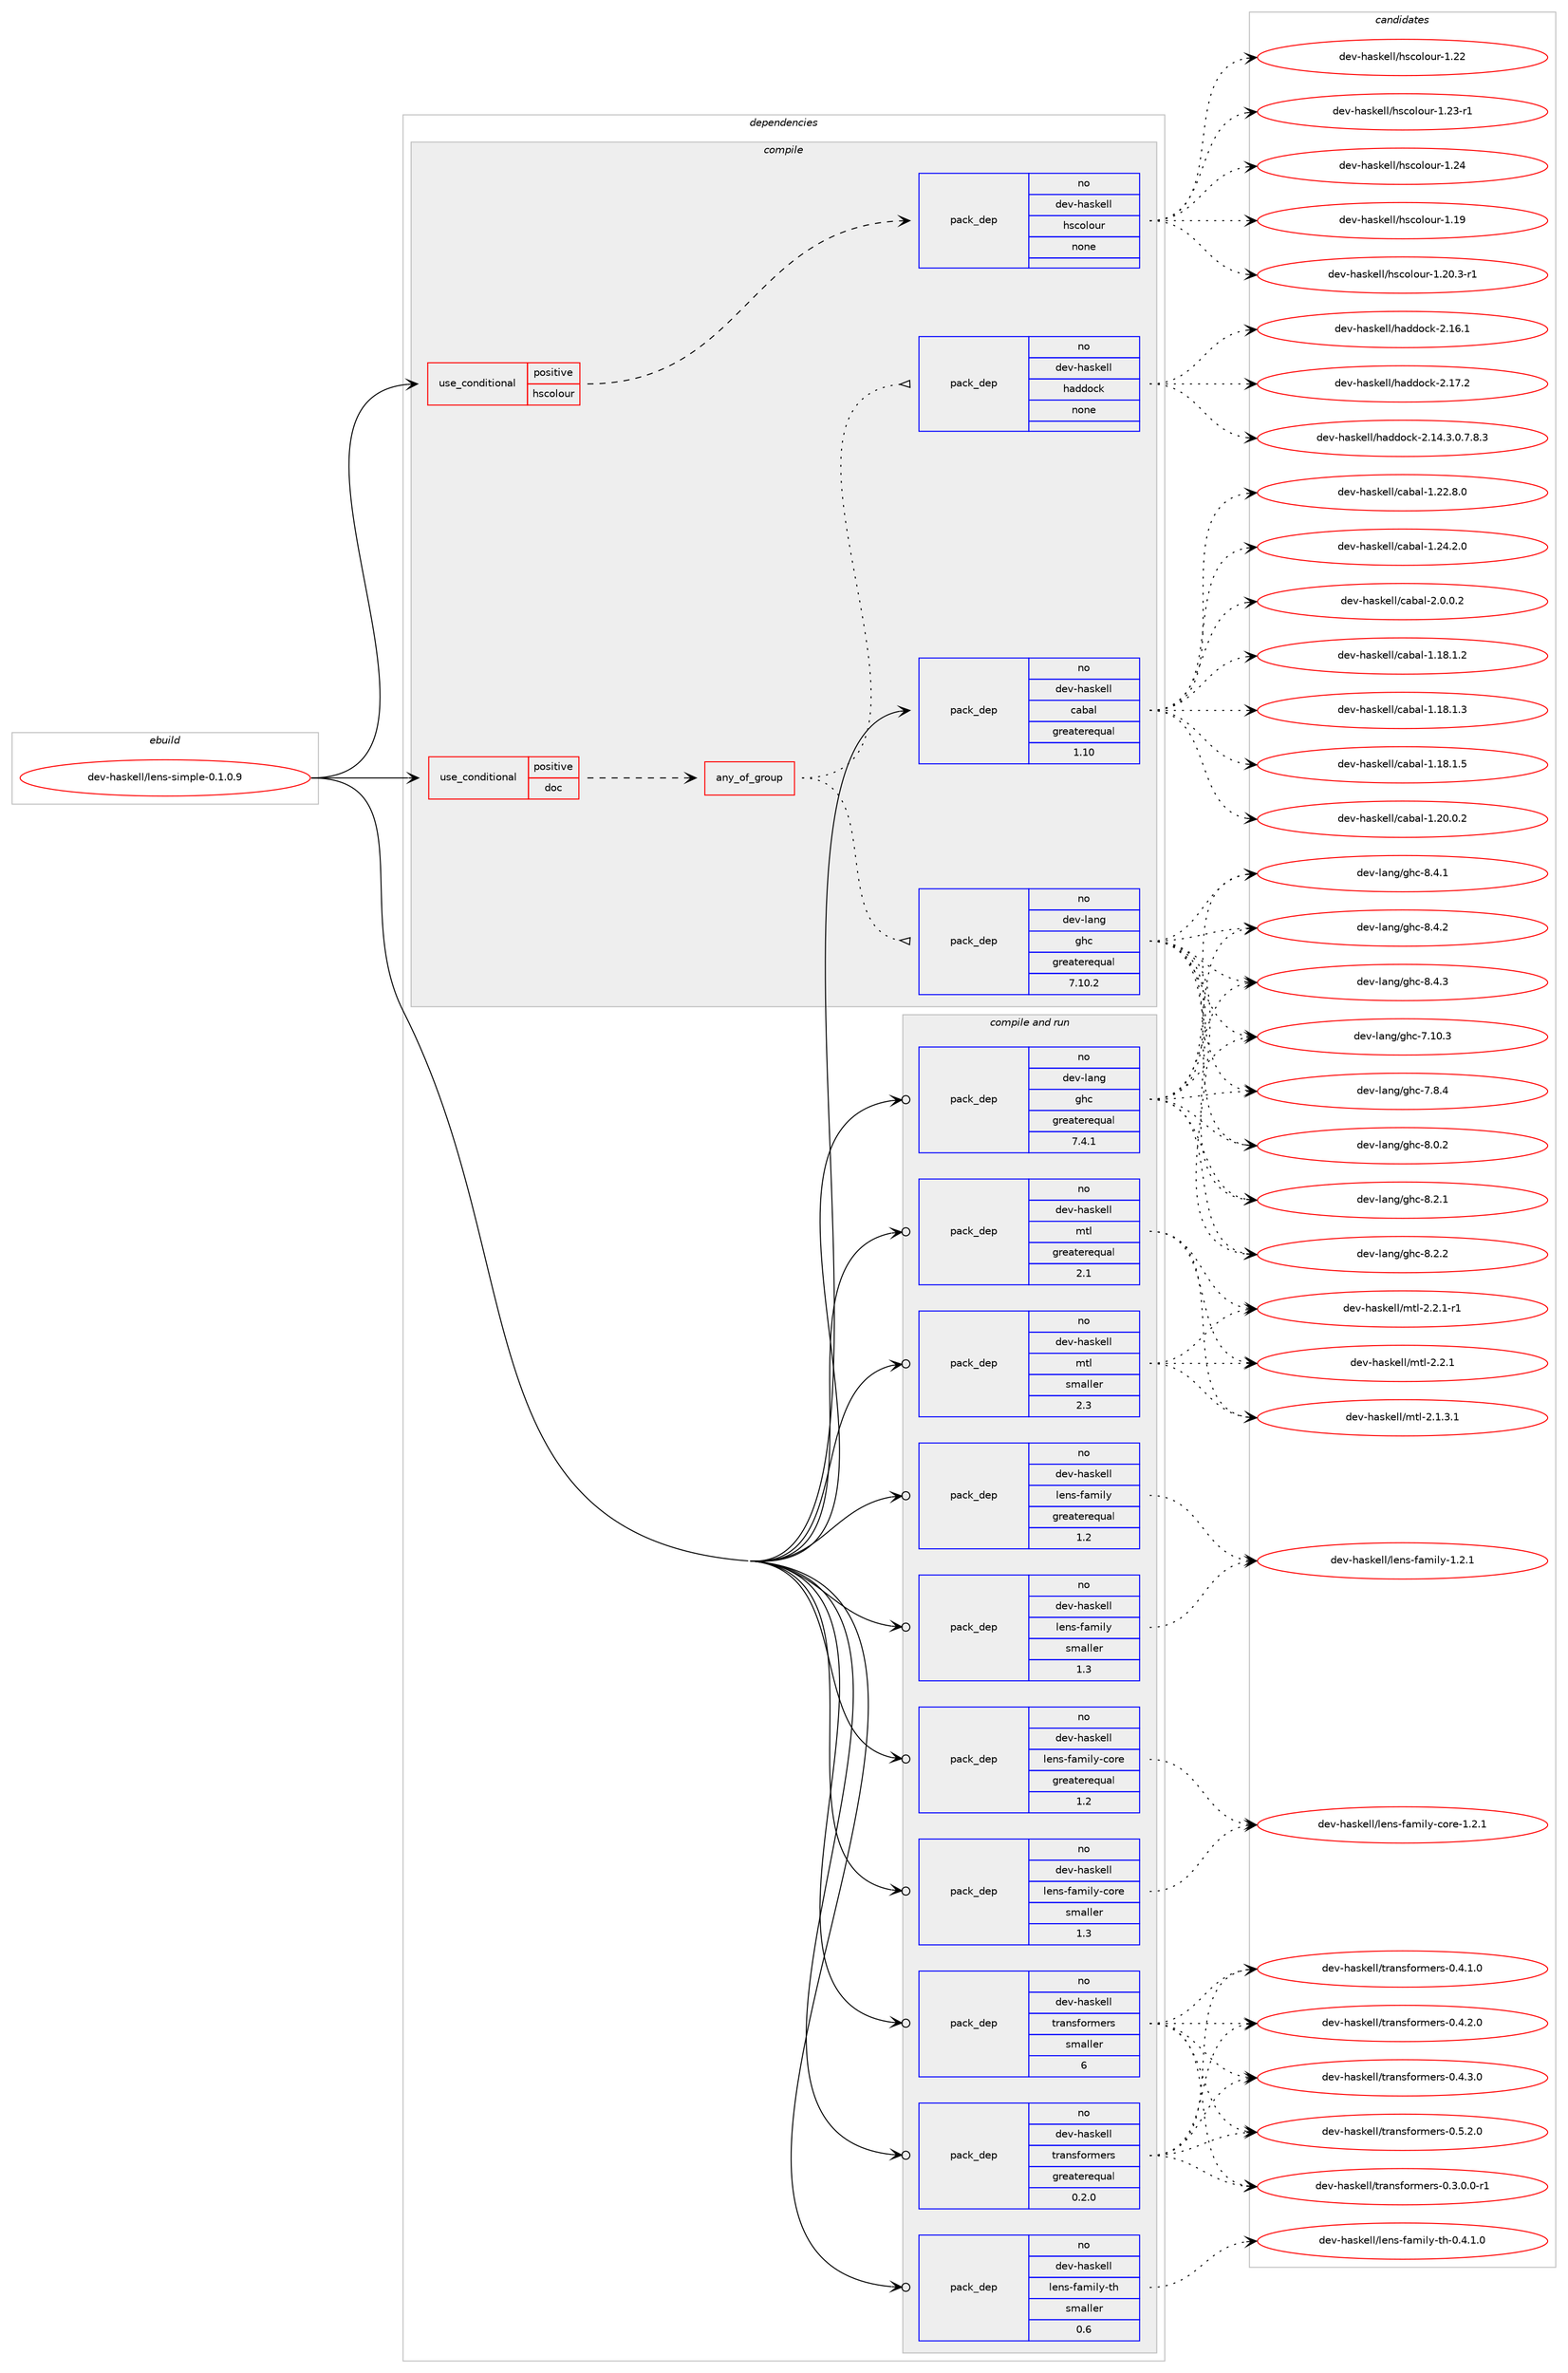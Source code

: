 digraph prolog {

# *************
# Graph options
# *************

newrank=true;
concentrate=true;
compound=true;
graph [rankdir=LR,fontname=Helvetica,fontsize=10,ranksep=1.5];#, ranksep=2.5, nodesep=0.2];
edge  [arrowhead=vee];
node  [fontname=Helvetica,fontsize=10];

# **********
# The ebuild
# **********

subgraph cluster_leftcol {
color=gray;
rank=same;
label=<<i>ebuild</i>>;
id [label="dev-haskell/lens-simple-0.1.0.9", color=red, width=4, href="../dev-haskell/lens-simple-0.1.0.9.svg"];
}

# ****************
# The dependencies
# ****************

subgraph cluster_midcol {
color=gray;
label=<<i>dependencies</i>>;
subgraph cluster_compile {
fillcolor="#eeeeee";
style=filled;
label=<<i>compile</i>>;
subgraph cond360495 {
dependency1338232 [label=<<TABLE BORDER="0" CELLBORDER="1" CELLSPACING="0" CELLPADDING="4"><TR><TD ROWSPAN="3" CELLPADDING="10">use_conditional</TD></TR><TR><TD>positive</TD></TR><TR><TD>doc</TD></TR></TABLE>>, shape=none, color=red];
subgraph any21186 {
dependency1338233 [label=<<TABLE BORDER="0" CELLBORDER="1" CELLSPACING="0" CELLPADDING="4"><TR><TD CELLPADDING="10">any_of_group</TD></TR></TABLE>>, shape=none, color=red];subgraph pack955999 {
dependency1338234 [label=<<TABLE BORDER="0" CELLBORDER="1" CELLSPACING="0" CELLPADDING="4" WIDTH="220"><TR><TD ROWSPAN="6" CELLPADDING="30">pack_dep</TD></TR><TR><TD WIDTH="110">no</TD></TR><TR><TD>dev-haskell</TD></TR><TR><TD>haddock</TD></TR><TR><TD>none</TD></TR><TR><TD></TD></TR></TABLE>>, shape=none, color=blue];
}
dependency1338233:e -> dependency1338234:w [weight=20,style="dotted",arrowhead="oinv"];
subgraph pack956000 {
dependency1338235 [label=<<TABLE BORDER="0" CELLBORDER="1" CELLSPACING="0" CELLPADDING="4" WIDTH="220"><TR><TD ROWSPAN="6" CELLPADDING="30">pack_dep</TD></TR><TR><TD WIDTH="110">no</TD></TR><TR><TD>dev-lang</TD></TR><TR><TD>ghc</TD></TR><TR><TD>greaterequal</TD></TR><TR><TD>7.10.2</TD></TR></TABLE>>, shape=none, color=blue];
}
dependency1338233:e -> dependency1338235:w [weight=20,style="dotted",arrowhead="oinv"];
}
dependency1338232:e -> dependency1338233:w [weight=20,style="dashed",arrowhead="vee"];
}
id:e -> dependency1338232:w [weight=20,style="solid",arrowhead="vee"];
subgraph cond360496 {
dependency1338236 [label=<<TABLE BORDER="0" CELLBORDER="1" CELLSPACING="0" CELLPADDING="4"><TR><TD ROWSPAN="3" CELLPADDING="10">use_conditional</TD></TR><TR><TD>positive</TD></TR><TR><TD>hscolour</TD></TR></TABLE>>, shape=none, color=red];
subgraph pack956001 {
dependency1338237 [label=<<TABLE BORDER="0" CELLBORDER="1" CELLSPACING="0" CELLPADDING="4" WIDTH="220"><TR><TD ROWSPAN="6" CELLPADDING="30">pack_dep</TD></TR><TR><TD WIDTH="110">no</TD></TR><TR><TD>dev-haskell</TD></TR><TR><TD>hscolour</TD></TR><TR><TD>none</TD></TR><TR><TD></TD></TR></TABLE>>, shape=none, color=blue];
}
dependency1338236:e -> dependency1338237:w [weight=20,style="dashed",arrowhead="vee"];
}
id:e -> dependency1338236:w [weight=20,style="solid",arrowhead="vee"];
subgraph pack956002 {
dependency1338238 [label=<<TABLE BORDER="0" CELLBORDER="1" CELLSPACING="0" CELLPADDING="4" WIDTH="220"><TR><TD ROWSPAN="6" CELLPADDING="30">pack_dep</TD></TR><TR><TD WIDTH="110">no</TD></TR><TR><TD>dev-haskell</TD></TR><TR><TD>cabal</TD></TR><TR><TD>greaterequal</TD></TR><TR><TD>1.10</TD></TR></TABLE>>, shape=none, color=blue];
}
id:e -> dependency1338238:w [weight=20,style="solid",arrowhead="vee"];
}
subgraph cluster_compileandrun {
fillcolor="#eeeeee";
style=filled;
label=<<i>compile and run</i>>;
subgraph pack956003 {
dependency1338239 [label=<<TABLE BORDER="0" CELLBORDER="1" CELLSPACING="0" CELLPADDING="4" WIDTH="220"><TR><TD ROWSPAN="6" CELLPADDING="30">pack_dep</TD></TR><TR><TD WIDTH="110">no</TD></TR><TR><TD>dev-haskell</TD></TR><TR><TD>lens-family</TD></TR><TR><TD>greaterequal</TD></TR><TR><TD>1.2</TD></TR></TABLE>>, shape=none, color=blue];
}
id:e -> dependency1338239:w [weight=20,style="solid",arrowhead="odotvee"];
subgraph pack956004 {
dependency1338240 [label=<<TABLE BORDER="0" CELLBORDER="1" CELLSPACING="0" CELLPADDING="4" WIDTH="220"><TR><TD ROWSPAN="6" CELLPADDING="30">pack_dep</TD></TR><TR><TD WIDTH="110">no</TD></TR><TR><TD>dev-haskell</TD></TR><TR><TD>lens-family</TD></TR><TR><TD>smaller</TD></TR><TR><TD>1.3</TD></TR></TABLE>>, shape=none, color=blue];
}
id:e -> dependency1338240:w [weight=20,style="solid",arrowhead="odotvee"];
subgraph pack956005 {
dependency1338241 [label=<<TABLE BORDER="0" CELLBORDER="1" CELLSPACING="0" CELLPADDING="4" WIDTH="220"><TR><TD ROWSPAN="6" CELLPADDING="30">pack_dep</TD></TR><TR><TD WIDTH="110">no</TD></TR><TR><TD>dev-haskell</TD></TR><TR><TD>lens-family-core</TD></TR><TR><TD>greaterequal</TD></TR><TR><TD>1.2</TD></TR></TABLE>>, shape=none, color=blue];
}
id:e -> dependency1338241:w [weight=20,style="solid",arrowhead="odotvee"];
subgraph pack956006 {
dependency1338242 [label=<<TABLE BORDER="0" CELLBORDER="1" CELLSPACING="0" CELLPADDING="4" WIDTH="220"><TR><TD ROWSPAN="6" CELLPADDING="30">pack_dep</TD></TR><TR><TD WIDTH="110">no</TD></TR><TR><TD>dev-haskell</TD></TR><TR><TD>lens-family-core</TD></TR><TR><TD>smaller</TD></TR><TR><TD>1.3</TD></TR></TABLE>>, shape=none, color=blue];
}
id:e -> dependency1338242:w [weight=20,style="solid",arrowhead="odotvee"];
subgraph pack956007 {
dependency1338243 [label=<<TABLE BORDER="0" CELLBORDER="1" CELLSPACING="0" CELLPADDING="4" WIDTH="220"><TR><TD ROWSPAN="6" CELLPADDING="30">pack_dep</TD></TR><TR><TD WIDTH="110">no</TD></TR><TR><TD>dev-haskell</TD></TR><TR><TD>lens-family-th</TD></TR><TR><TD>smaller</TD></TR><TR><TD>0.6</TD></TR></TABLE>>, shape=none, color=blue];
}
id:e -> dependency1338243:w [weight=20,style="solid",arrowhead="odotvee"];
subgraph pack956008 {
dependency1338244 [label=<<TABLE BORDER="0" CELLBORDER="1" CELLSPACING="0" CELLPADDING="4" WIDTH="220"><TR><TD ROWSPAN="6" CELLPADDING="30">pack_dep</TD></TR><TR><TD WIDTH="110">no</TD></TR><TR><TD>dev-haskell</TD></TR><TR><TD>mtl</TD></TR><TR><TD>greaterequal</TD></TR><TR><TD>2.1</TD></TR></TABLE>>, shape=none, color=blue];
}
id:e -> dependency1338244:w [weight=20,style="solid",arrowhead="odotvee"];
subgraph pack956009 {
dependency1338245 [label=<<TABLE BORDER="0" CELLBORDER="1" CELLSPACING="0" CELLPADDING="4" WIDTH="220"><TR><TD ROWSPAN="6" CELLPADDING="30">pack_dep</TD></TR><TR><TD WIDTH="110">no</TD></TR><TR><TD>dev-haskell</TD></TR><TR><TD>mtl</TD></TR><TR><TD>smaller</TD></TR><TR><TD>2.3</TD></TR></TABLE>>, shape=none, color=blue];
}
id:e -> dependency1338245:w [weight=20,style="solid",arrowhead="odotvee"];
subgraph pack956010 {
dependency1338246 [label=<<TABLE BORDER="0" CELLBORDER="1" CELLSPACING="0" CELLPADDING="4" WIDTH="220"><TR><TD ROWSPAN="6" CELLPADDING="30">pack_dep</TD></TR><TR><TD WIDTH="110">no</TD></TR><TR><TD>dev-haskell</TD></TR><TR><TD>transformers</TD></TR><TR><TD>greaterequal</TD></TR><TR><TD>0.2.0</TD></TR></TABLE>>, shape=none, color=blue];
}
id:e -> dependency1338246:w [weight=20,style="solid",arrowhead="odotvee"];
subgraph pack956011 {
dependency1338247 [label=<<TABLE BORDER="0" CELLBORDER="1" CELLSPACING="0" CELLPADDING="4" WIDTH="220"><TR><TD ROWSPAN="6" CELLPADDING="30">pack_dep</TD></TR><TR><TD WIDTH="110">no</TD></TR><TR><TD>dev-haskell</TD></TR><TR><TD>transformers</TD></TR><TR><TD>smaller</TD></TR><TR><TD>6</TD></TR></TABLE>>, shape=none, color=blue];
}
id:e -> dependency1338247:w [weight=20,style="solid",arrowhead="odotvee"];
subgraph pack956012 {
dependency1338248 [label=<<TABLE BORDER="0" CELLBORDER="1" CELLSPACING="0" CELLPADDING="4" WIDTH="220"><TR><TD ROWSPAN="6" CELLPADDING="30">pack_dep</TD></TR><TR><TD WIDTH="110">no</TD></TR><TR><TD>dev-lang</TD></TR><TR><TD>ghc</TD></TR><TR><TD>greaterequal</TD></TR><TR><TD>7.4.1</TD></TR></TABLE>>, shape=none, color=blue];
}
id:e -> dependency1338248:w [weight=20,style="solid",arrowhead="odotvee"];
}
subgraph cluster_run {
fillcolor="#eeeeee";
style=filled;
label=<<i>run</i>>;
}
}

# **************
# The candidates
# **************

subgraph cluster_choices {
rank=same;
color=gray;
label=<<i>candidates</i>>;

subgraph choice955999 {
color=black;
nodesep=1;
choice1001011184510497115107101108108471049710010011199107455046495246514648465546564651 [label="dev-haskell/haddock-2.14.3.0.7.8.3", color=red, width=4,href="../dev-haskell/haddock-2.14.3.0.7.8.3.svg"];
choice100101118451049711510710110810847104971001001119910745504649544649 [label="dev-haskell/haddock-2.16.1", color=red, width=4,href="../dev-haskell/haddock-2.16.1.svg"];
choice100101118451049711510710110810847104971001001119910745504649554650 [label="dev-haskell/haddock-2.17.2", color=red, width=4,href="../dev-haskell/haddock-2.17.2.svg"];
dependency1338234:e -> choice1001011184510497115107101108108471049710010011199107455046495246514648465546564651:w [style=dotted,weight="100"];
dependency1338234:e -> choice100101118451049711510710110810847104971001001119910745504649544649:w [style=dotted,weight="100"];
dependency1338234:e -> choice100101118451049711510710110810847104971001001119910745504649554650:w [style=dotted,weight="100"];
}
subgraph choice956000 {
color=black;
nodesep=1;
choice1001011184510897110103471031049945554649484651 [label="dev-lang/ghc-7.10.3", color=red, width=4,href="../dev-lang/ghc-7.10.3.svg"];
choice10010111845108971101034710310499455546564652 [label="dev-lang/ghc-7.8.4", color=red, width=4,href="../dev-lang/ghc-7.8.4.svg"];
choice10010111845108971101034710310499455646484650 [label="dev-lang/ghc-8.0.2", color=red, width=4,href="../dev-lang/ghc-8.0.2.svg"];
choice10010111845108971101034710310499455646504649 [label="dev-lang/ghc-8.2.1", color=red, width=4,href="../dev-lang/ghc-8.2.1.svg"];
choice10010111845108971101034710310499455646504650 [label="dev-lang/ghc-8.2.2", color=red, width=4,href="../dev-lang/ghc-8.2.2.svg"];
choice10010111845108971101034710310499455646524649 [label="dev-lang/ghc-8.4.1", color=red, width=4,href="../dev-lang/ghc-8.4.1.svg"];
choice10010111845108971101034710310499455646524650 [label="dev-lang/ghc-8.4.2", color=red, width=4,href="../dev-lang/ghc-8.4.2.svg"];
choice10010111845108971101034710310499455646524651 [label="dev-lang/ghc-8.4.3", color=red, width=4,href="../dev-lang/ghc-8.4.3.svg"];
dependency1338235:e -> choice1001011184510897110103471031049945554649484651:w [style=dotted,weight="100"];
dependency1338235:e -> choice10010111845108971101034710310499455546564652:w [style=dotted,weight="100"];
dependency1338235:e -> choice10010111845108971101034710310499455646484650:w [style=dotted,weight="100"];
dependency1338235:e -> choice10010111845108971101034710310499455646504649:w [style=dotted,weight="100"];
dependency1338235:e -> choice10010111845108971101034710310499455646504650:w [style=dotted,weight="100"];
dependency1338235:e -> choice10010111845108971101034710310499455646524649:w [style=dotted,weight="100"];
dependency1338235:e -> choice10010111845108971101034710310499455646524650:w [style=dotted,weight="100"];
dependency1338235:e -> choice10010111845108971101034710310499455646524651:w [style=dotted,weight="100"];
}
subgraph choice956001 {
color=black;
nodesep=1;
choice100101118451049711510710110810847104115991111081111171144549464957 [label="dev-haskell/hscolour-1.19", color=red, width=4,href="../dev-haskell/hscolour-1.19.svg"];
choice10010111845104971151071011081084710411599111108111117114454946504846514511449 [label="dev-haskell/hscolour-1.20.3-r1", color=red, width=4,href="../dev-haskell/hscolour-1.20.3-r1.svg"];
choice100101118451049711510710110810847104115991111081111171144549465050 [label="dev-haskell/hscolour-1.22", color=red, width=4,href="../dev-haskell/hscolour-1.22.svg"];
choice1001011184510497115107101108108471041159911110811111711445494650514511449 [label="dev-haskell/hscolour-1.23-r1", color=red, width=4,href="../dev-haskell/hscolour-1.23-r1.svg"];
choice100101118451049711510710110810847104115991111081111171144549465052 [label="dev-haskell/hscolour-1.24", color=red, width=4,href="../dev-haskell/hscolour-1.24.svg"];
dependency1338237:e -> choice100101118451049711510710110810847104115991111081111171144549464957:w [style=dotted,weight="100"];
dependency1338237:e -> choice10010111845104971151071011081084710411599111108111117114454946504846514511449:w [style=dotted,weight="100"];
dependency1338237:e -> choice100101118451049711510710110810847104115991111081111171144549465050:w [style=dotted,weight="100"];
dependency1338237:e -> choice1001011184510497115107101108108471041159911110811111711445494650514511449:w [style=dotted,weight="100"];
dependency1338237:e -> choice100101118451049711510710110810847104115991111081111171144549465052:w [style=dotted,weight="100"];
}
subgraph choice956002 {
color=black;
nodesep=1;
choice10010111845104971151071011081084799979897108454946495646494650 [label="dev-haskell/cabal-1.18.1.2", color=red, width=4,href="../dev-haskell/cabal-1.18.1.2.svg"];
choice10010111845104971151071011081084799979897108454946495646494651 [label="dev-haskell/cabal-1.18.1.3", color=red, width=4,href="../dev-haskell/cabal-1.18.1.3.svg"];
choice10010111845104971151071011081084799979897108454946495646494653 [label="dev-haskell/cabal-1.18.1.5", color=red, width=4,href="../dev-haskell/cabal-1.18.1.5.svg"];
choice10010111845104971151071011081084799979897108454946504846484650 [label="dev-haskell/cabal-1.20.0.2", color=red, width=4,href="../dev-haskell/cabal-1.20.0.2.svg"];
choice10010111845104971151071011081084799979897108454946505046564648 [label="dev-haskell/cabal-1.22.8.0", color=red, width=4,href="../dev-haskell/cabal-1.22.8.0.svg"];
choice10010111845104971151071011081084799979897108454946505246504648 [label="dev-haskell/cabal-1.24.2.0", color=red, width=4,href="../dev-haskell/cabal-1.24.2.0.svg"];
choice100101118451049711510710110810847999798971084550464846484650 [label="dev-haskell/cabal-2.0.0.2", color=red, width=4,href="../dev-haskell/cabal-2.0.0.2.svg"];
dependency1338238:e -> choice10010111845104971151071011081084799979897108454946495646494650:w [style=dotted,weight="100"];
dependency1338238:e -> choice10010111845104971151071011081084799979897108454946495646494651:w [style=dotted,weight="100"];
dependency1338238:e -> choice10010111845104971151071011081084799979897108454946495646494653:w [style=dotted,weight="100"];
dependency1338238:e -> choice10010111845104971151071011081084799979897108454946504846484650:w [style=dotted,weight="100"];
dependency1338238:e -> choice10010111845104971151071011081084799979897108454946505046564648:w [style=dotted,weight="100"];
dependency1338238:e -> choice10010111845104971151071011081084799979897108454946505246504648:w [style=dotted,weight="100"];
dependency1338238:e -> choice100101118451049711510710110810847999798971084550464846484650:w [style=dotted,weight="100"];
}
subgraph choice956003 {
color=black;
nodesep=1;
choice1001011184510497115107101108108471081011101154510297109105108121454946504649 [label="dev-haskell/lens-family-1.2.1", color=red, width=4,href="../dev-haskell/lens-family-1.2.1.svg"];
dependency1338239:e -> choice1001011184510497115107101108108471081011101154510297109105108121454946504649:w [style=dotted,weight="100"];
}
subgraph choice956004 {
color=black;
nodesep=1;
choice1001011184510497115107101108108471081011101154510297109105108121454946504649 [label="dev-haskell/lens-family-1.2.1", color=red, width=4,href="../dev-haskell/lens-family-1.2.1.svg"];
dependency1338240:e -> choice1001011184510497115107101108108471081011101154510297109105108121454946504649:w [style=dotted,weight="100"];
}
subgraph choice956005 {
color=black;
nodesep=1;
choice10010111845104971151071011081084710810111011545102971091051081214599111114101454946504649 [label="dev-haskell/lens-family-core-1.2.1", color=red, width=4,href="../dev-haskell/lens-family-core-1.2.1.svg"];
dependency1338241:e -> choice10010111845104971151071011081084710810111011545102971091051081214599111114101454946504649:w [style=dotted,weight="100"];
}
subgraph choice956006 {
color=black;
nodesep=1;
choice10010111845104971151071011081084710810111011545102971091051081214599111114101454946504649 [label="dev-haskell/lens-family-core-1.2.1", color=red, width=4,href="../dev-haskell/lens-family-core-1.2.1.svg"];
dependency1338242:e -> choice10010111845104971151071011081084710810111011545102971091051081214599111114101454946504649:w [style=dotted,weight="100"];
}
subgraph choice956007 {
color=black;
nodesep=1;
choice1001011184510497115107101108108471081011101154510297109105108121451161044548465246494648 [label="dev-haskell/lens-family-th-0.4.1.0", color=red, width=4,href="../dev-haskell/lens-family-th-0.4.1.0.svg"];
dependency1338243:e -> choice1001011184510497115107101108108471081011101154510297109105108121451161044548465246494648:w [style=dotted,weight="100"];
}
subgraph choice956008 {
color=black;
nodesep=1;
choice1001011184510497115107101108108471091161084550464946514649 [label="dev-haskell/mtl-2.1.3.1", color=red, width=4,href="../dev-haskell/mtl-2.1.3.1.svg"];
choice100101118451049711510710110810847109116108455046504649 [label="dev-haskell/mtl-2.2.1", color=red, width=4,href="../dev-haskell/mtl-2.2.1.svg"];
choice1001011184510497115107101108108471091161084550465046494511449 [label="dev-haskell/mtl-2.2.1-r1", color=red, width=4,href="../dev-haskell/mtl-2.2.1-r1.svg"];
dependency1338244:e -> choice1001011184510497115107101108108471091161084550464946514649:w [style=dotted,weight="100"];
dependency1338244:e -> choice100101118451049711510710110810847109116108455046504649:w [style=dotted,weight="100"];
dependency1338244:e -> choice1001011184510497115107101108108471091161084550465046494511449:w [style=dotted,weight="100"];
}
subgraph choice956009 {
color=black;
nodesep=1;
choice1001011184510497115107101108108471091161084550464946514649 [label="dev-haskell/mtl-2.1.3.1", color=red, width=4,href="../dev-haskell/mtl-2.1.3.1.svg"];
choice100101118451049711510710110810847109116108455046504649 [label="dev-haskell/mtl-2.2.1", color=red, width=4,href="../dev-haskell/mtl-2.2.1.svg"];
choice1001011184510497115107101108108471091161084550465046494511449 [label="dev-haskell/mtl-2.2.1-r1", color=red, width=4,href="../dev-haskell/mtl-2.2.1-r1.svg"];
dependency1338245:e -> choice1001011184510497115107101108108471091161084550464946514649:w [style=dotted,weight="100"];
dependency1338245:e -> choice100101118451049711510710110810847109116108455046504649:w [style=dotted,weight="100"];
dependency1338245:e -> choice1001011184510497115107101108108471091161084550465046494511449:w [style=dotted,weight="100"];
}
subgraph choice956010 {
color=black;
nodesep=1;
choice1001011184510497115107101108108471161149711011510211111410910111411545484651464846484511449 [label="dev-haskell/transformers-0.3.0.0-r1", color=red, width=4,href="../dev-haskell/transformers-0.3.0.0-r1.svg"];
choice100101118451049711510710110810847116114971101151021111141091011141154548465246494648 [label="dev-haskell/transformers-0.4.1.0", color=red, width=4,href="../dev-haskell/transformers-0.4.1.0.svg"];
choice100101118451049711510710110810847116114971101151021111141091011141154548465246504648 [label="dev-haskell/transformers-0.4.2.0", color=red, width=4,href="../dev-haskell/transformers-0.4.2.0.svg"];
choice100101118451049711510710110810847116114971101151021111141091011141154548465246514648 [label="dev-haskell/transformers-0.4.3.0", color=red, width=4,href="../dev-haskell/transformers-0.4.3.0.svg"];
choice100101118451049711510710110810847116114971101151021111141091011141154548465346504648 [label="dev-haskell/transformers-0.5.2.0", color=red, width=4,href="../dev-haskell/transformers-0.5.2.0.svg"];
dependency1338246:e -> choice1001011184510497115107101108108471161149711011510211111410910111411545484651464846484511449:w [style=dotted,weight="100"];
dependency1338246:e -> choice100101118451049711510710110810847116114971101151021111141091011141154548465246494648:w [style=dotted,weight="100"];
dependency1338246:e -> choice100101118451049711510710110810847116114971101151021111141091011141154548465246504648:w [style=dotted,weight="100"];
dependency1338246:e -> choice100101118451049711510710110810847116114971101151021111141091011141154548465246514648:w [style=dotted,weight="100"];
dependency1338246:e -> choice100101118451049711510710110810847116114971101151021111141091011141154548465346504648:w [style=dotted,weight="100"];
}
subgraph choice956011 {
color=black;
nodesep=1;
choice1001011184510497115107101108108471161149711011510211111410910111411545484651464846484511449 [label="dev-haskell/transformers-0.3.0.0-r1", color=red, width=4,href="../dev-haskell/transformers-0.3.0.0-r1.svg"];
choice100101118451049711510710110810847116114971101151021111141091011141154548465246494648 [label="dev-haskell/transformers-0.4.1.0", color=red, width=4,href="../dev-haskell/transformers-0.4.1.0.svg"];
choice100101118451049711510710110810847116114971101151021111141091011141154548465246504648 [label="dev-haskell/transformers-0.4.2.0", color=red, width=4,href="../dev-haskell/transformers-0.4.2.0.svg"];
choice100101118451049711510710110810847116114971101151021111141091011141154548465246514648 [label="dev-haskell/transformers-0.4.3.0", color=red, width=4,href="../dev-haskell/transformers-0.4.3.0.svg"];
choice100101118451049711510710110810847116114971101151021111141091011141154548465346504648 [label="dev-haskell/transformers-0.5.2.0", color=red, width=4,href="../dev-haskell/transformers-0.5.2.0.svg"];
dependency1338247:e -> choice1001011184510497115107101108108471161149711011510211111410910111411545484651464846484511449:w [style=dotted,weight="100"];
dependency1338247:e -> choice100101118451049711510710110810847116114971101151021111141091011141154548465246494648:w [style=dotted,weight="100"];
dependency1338247:e -> choice100101118451049711510710110810847116114971101151021111141091011141154548465246504648:w [style=dotted,weight="100"];
dependency1338247:e -> choice100101118451049711510710110810847116114971101151021111141091011141154548465246514648:w [style=dotted,weight="100"];
dependency1338247:e -> choice100101118451049711510710110810847116114971101151021111141091011141154548465346504648:w [style=dotted,weight="100"];
}
subgraph choice956012 {
color=black;
nodesep=1;
choice1001011184510897110103471031049945554649484651 [label="dev-lang/ghc-7.10.3", color=red, width=4,href="../dev-lang/ghc-7.10.3.svg"];
choice10010111845108971101034710310499455546564652 [label="dev-lang/ghc-7.8.4", color=red, width=4,href="../dev-lang/ghc-7.8.4.svg"];
choice10010111845108971101034710310499455646484650 [label="dev-lang/ghc-8.0.2", color=red, width=4,href="../dev-lang/ghc-8.0.2.svg"];
choice10010111845108971101034710310499455646504649 [label="dev-lang/ghc-8.2.1", color=red, width=4,href="../dev-lang/ghc-8.2.1.svg"];
choice10010111845108971101034710310499455646504650 [label="dev-lang/ghc-8.2.2", color=red, width=4,href="../dev-lang/ghc-8.2.2.svg"];
choice10010111845108971101034710310499455646524649 [label="dev-lang/ghc-8.4.1", color=red, width=4,href="../dev-lang/ghc-8.4.1.svg"];
choice10010111845108971101034710310499455646524650 [label="dev-lang/ghc-8.4.2", color=red, width=4,href="../dev-lang/ghc-8.4.2.svg"];
choice10010111845108971101034710310499455646524651 [label="dev-lang/ghc-8.4.3", color=red, width=4,href="../dev-lang/ghc-8.4.3.svg"];
dependency1338248:e -> choice1001011184510897110103471031049945554649484651:w [style=dotted,weight="100"];
dependency1338248:e -> choice10010111845108971101034710310499455546564652:w [style=dotted,weight="100"];
dependency1338248:e -> choice10010111845108971101034710310499455646484650:w [style=dotted,weight="100"];
dependency1338248:e -> choice10010111845108971101034710310499455646504649:w [style=dotted,weight="100"];
dependency1338248:e -> choice10010111845108971101034710310499455646504650:w [style=dotted,weight="100"];
dependency1338248:e -> choice10010111845108971101034710310499455646524649:w [style=dotted,weight="100"];
dependency1338248:e -> choice10010111845108971101034710310499455646524650:w [style=dotted,weight="100"];
dependency1338248:e -> choice10010111845108971101034710310499455646524651:w [style=dotted,weight="100"];
}
}

}
